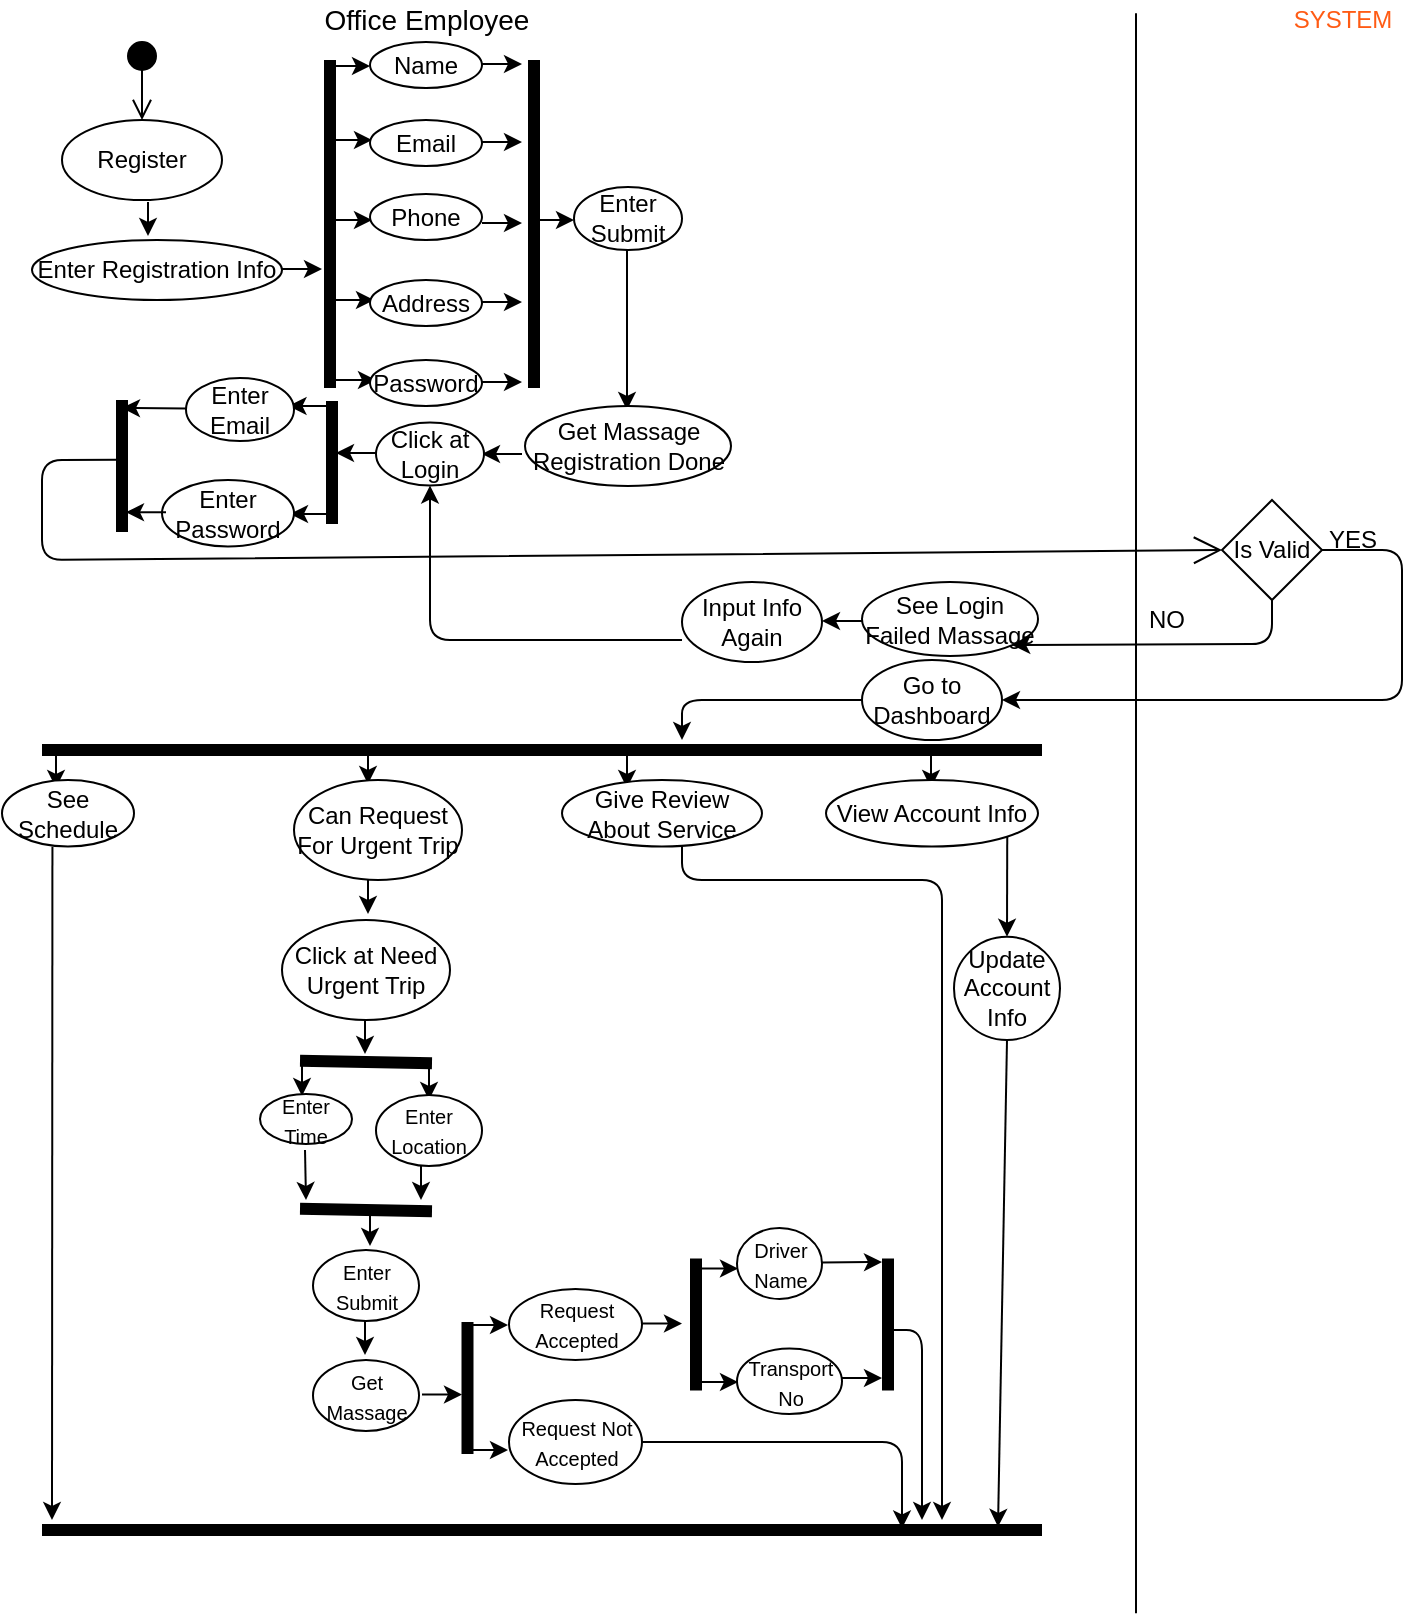 <mxfile version="14.9.6" type="github">
  <diagram id="nmTU_aJpAPaJv6kTjVSL" name="Page-1">
    <mxGraphModel dx="1038" dy="579" grid="1" gridSize="10" guides="1" tooltips="1" connect="1" arrows="1" fold="1" page="1" pageScale="1" pageWidth="827" pageHeight="1169" math="0" shadow="0">
      <root>
        <mxCell id="0" />
        <mxCell id="1" parent="0" />
        <mxCell id="MD_AzahWhz3icd9ftFgT-2" value="" style="html=1;verticalAlign=bottom;startArrow=circle;startFill=1;endArrow=open;startSize=6;endSize=8;" edge="1" parent="1">
          <mxGeometry x="35" y="10" width="80" as="geometry">
            <mxPoint x="90" y="30" as="sourcePoint" />
            <mxPoint x="90" y="70" as="targetPoint" />
          </mxGeometry>
        </mxCell>
        <mxCell id="MD_AzahWhz3icd9ftFgT-3" value="Register" style="ellipse;whiteSpace=wrap;html=1;" vertex="1" parent="1">
          <mxGeometry x="50" y="70" width="80" height="40" as="geometry" />
        </mxCell>
        <mxCell id="MD_AzahWhz3icd9ftFgT-4" value="" style="endArrow=classic;html=1;" edge="1" parent="1">
          <mxGeometry x="35" y="10" width="50" height="50" as="geometry">
            <mxPoint x="93" y="111" as="sourcePoint" />
            <mxPoint x="93" y="128" as="targetPoint" />
          </mxGeometry>
        </mxCell>
        <mxCell id="MD_AzahWhz3icd9ftFgT-5" value="Enter Registration Info" style="ellipse;whiteSpace=wrap;html=1;" vertex="1" parent="1">
          <mxGeometry x="35" y="130" width="125" height="30" as="geometry" />
        </mxCell>
        <mxCell id="MD_AzahWhz3icd9ftFgT-6" value="" style="shape=line;html=1;strokeWidth=6;rotation=-90;" vertex="1" parent="1">
          <mxGeometry x="102" y="117" width="164" height="10" as="geometry" />
        </mxCell>
        <mxCell id="MD_AzahWhz3icd9ftFgT-7" value="" style="endArrow=classic;html=1;" edge="1" parent="1">
          <mxGeometry x="35" y="10" width="50" height="50" as="geometry">
            <mxPoint x="160" y="144.5" as="sourcePoint" />
            <mxPoint x="180" y="144.5" as="targetPoint" />
          </mxGeometry>
        </mxCell>
        <mxCell id="MD_AzahWhz3icd9ftFgT-8" value="" style="endArrow=classic;html=1;" edge="1" parent="1">
          <mxGeometry x="35" y="10" width="50" height="50" as="geometry">
            <mxPoint x="184" y="43" as="sourcePoint" />
            <mxPoint x="204" y="43" as="targetPoint" />
          </mxGeometry>
        </mxCell>
        <mxCell id="MD_AzahWhz3icd9ftFgT-9" value="" style="endArrow=classic;html=1;" edge="1" parent="1">
          <mxGeometry x="35" y="10" width="50" height="50" as="geometry">
            <mxPoint x="185" y="80" as="sourcePoint" />
            <mxPoint x="205" y="80" as="targetPoint" />
          </mxGeometry>
        </mxCell>
        <mxCell id="MD_AzahWhz3icd9ftFgT-10" value="" style="endArrow=classic;html=1;" edge="1" parent="1">
          <mxGeometry x="35" y="10" width="50" height="50" as="geometry">
            <mxPoint x="185" y="120" as="sourcePoint" />
            <mxPoint x="205" y="120" as="targetPoint" />
          </mxGeometry>
        </mxCell>
        <mxCell id="MD_AzahWhz3icd9ftFgT-11" value="" style="endArrow=classic;html=1;" edge="1" parent="1">
          <mxGeometry x="35" y="10" width="50" height="50" as="geometry">
            <mxPoint x="186" y="160" as="sourcePoint" />
            <mxPoint x="206" y="160" as="targetPoint" />
          </mxGeometry>
        </mxCell>
        <mxCell id="MD_AzahWhz3icd9ftFgT-12" value="" style="endArrow=classic;html=1;" edge="1" parent="1">
          <mxGeometry x="35" y="10" width="50" height="50" as="geometry">
            <mxPoint x="187" y="200" as="sourcePoint" />
            <mxPoint x="207" y="200" as="targetPoint" />
          </mxGeometry>
        </mxCell>
        <mxCell id="MD_AzahWhz3icd9ftFgT-13" value="Name" style="ellipse;whiteSpace=wrap;html=1;" vertex="1" parent="1">
          <mxGeometry x="204" y="31" width="56" height="23" as="geometry" />
        </mxCell>
        <mxCell id="MD_AzahWhz3icd9ftFgT-14" value="Email" style="ellipse;whiteSpace=wrap;html=1;" vertex="1" parent="1">
          <mxGeometry x="204" y="70" width="56" height="23" as="geometry" />
        </mxCell>
        <mxCell id="MD_AzahWhz3icd9ftFgT-15" value="Phone" style="ellipse;whiteSpace=wrap;html=1;" vertex="1" parent="1">
          <mxGeometry x="204" y="107" width="56" height="23" as="geometry" />
        </mxCell>
        <mxCell id="MD_AzahWhz3icd9ftFgT-16" value="Address" style="ellipse;whiteSpace=wrap;html=1;" vertex="1" parent="1">
          <mxGeometry x="204" y="150" width="56" height="23" as="geometry" />
        </mxCell>
        <mxCell id="MD_AzahWhz3icd9ftFgT-17" value="Password" style="ellipse;whiteSpace=wrap;html=1;" vertex="1" parent="1">
          <mxGeometry x="204" y="190" width="56" height="23" as="geometry" />
        </mxCell>
        <mxCell id="MD_AzahWhz3icd9ftFgT-18" value="" style="endArrow=classic;html=1;" edge="1" parent="1">
          <mxGeometry x="35" y="10" width="50" height="50" as="geometry">
            <mxPoint x="260" y="42" as="sourcePoint" />
            <mxPoint x="280" y="42" as="targetPoint" />
          </mxGeometry>
        </mxCell>
        <mxCell id="MD_AzahWhz3icd9ftFgT-19" value="" style="endArrow=classic;html=1;" edge="1" parent="1">
          <mxGeometry x="35" y="10" width="50" height="50" as="geometry">
            <mxPoint x="260" y="81" as="sourcePoint" />
            <mxPoint x="280" y="81" as="targetPoint" />
          </mxGeometry>
        </mxCell>
        <mxCell id="MD_AzahWhz3icd9ftFgT-20" value="" style="endArrow=classic;html=1;" edge="1" parent="1">
          <mxGeometry x="35" y="10" width="50" height="50" as="geometry">
            <mxPoint x="260" y="121.5" as="sourcePoint" />
            <mxPoint x="280" y="121.5" as="targetPoint" />
          </mxGeometry>
        </mxCell>
        <mxCell id="MD_AzahWhz3icd9ftFgT-21" value="" style="endArrow=classic;html=1;" edge="1" parent="1">
          <mxGeometry x="35" y="10" width="50" height="50" as="geometry">
            <mxPoint x="260" y="161" as="sourcePoint" />
            <mxPoint x="280" y="161" as="targetPoint" />
          </mxGeometry>
        </mxCell>
        <mxCell id="MD_AzahWhz3icd9ftFgT-22" value="" style="endArrow=classic;html=1;" edge="1" parent="1">
          <mxGeometry x="35" y="10" width="50" height="50" as="geometry">
            <mxPoint x="260" y="201" as="sourcePoint" />
            <mxPoint x="280" y="201" as="targetPoint" />
          </mxGeometry>
        </mxCell>
        <mxCell id="MD_AzahWhz3icd9ftFgT-23" value="" style="shape=line;html=1;strokeWidth=6;rotation=-90;" vertex="1" parent="1">
          <mxGeometry x="204" y="117" width="164" height="10" as="geometry" />
        </mxCell>
        <mxCell id="MD_AzahWhz3icd9ftFgT-24" value="" style="endArrow=classic;html=1;" edge="1" parent="1">
          <mxGeometry x="35" y="10" width="50" height="50" as="geometry">
            <mxPoint x="286" y="120" as="sourcePoint" />
            <mxPoint x="306" y="120" as="targetPoint" />
          </mxGeometry>
        </mxCell>
        <mxCell id="MD_AzahWhz3icd9ftFgT-25" value="Enter Submit" style="ellipse;whiteSpace=wrap;html=1;" vertex="1" parent="1">
          <mxGeometry x="306" y="103.5" width="54" height="31.5" as="geometry" />
        </mxCell>
        <mxCell id="MD_AzahWhz3icd9ftFgT-26" value="" style="endArrow=classic;html=1;" edge="1" parent="1">
          <mxGeometry x="35" y="10" width="50" height="50" as="geometry">
            <mxPoint x="332.5" y="135" as="sourcePoint" />
            <mxPoint x="332.5" y="215" as="targetPoint" />
          </mxGeometry>
        </mxCell>
        <mxCell id="MD_AzahWhz3icd9ftFgT-27" value="Get Massage Registration Done" style="ellipse;whiteSpace=wrap;html=1;" vertex="1" parent="1">
          <mxGeometry x="281.5" y="213" width="103" height="40" as="geometry" />
        </mxCell>
        <mxCell id="MD_AzahWhz3icd9ftFgT-28" value="" style="endArrow=classic;html=1;" edge="1" parent="1">
          <mxGeometry x="35" y="10" width="50" height="50" as="geometry">
            <mxPoint x="280" y="237" as="sourcePoint" />
            <mxPoint x="260" y="237" as="targetPoint" />
          </mxGeometry>
        </mxCell>
        <mxCell id="MD_AzahWhz3icd9ftFgT-29" value="Click at Login" style="ellipse;whiteSpace=wrap;html=1;" vertex="1" parent="1">
          <mxGeometry x="207" y="221.25" width="54" height="31.5" as="geometry" />
        </mxCell>
        <mxCell id="MD_AzahWhz3icd9ftFgT-30" value="" style="endArrow=classic;html=1;" edge="1" parent="1">
          <mxGeometry x="35" y="10" width="50" height="50" as="geometry">
            <mxPoint x="207" y="236.5" as="sourcePoint" />
            <mxPoint x="187" y="236.5" as="targetPoint" />
          </mxGeometry>
        </mxCell>
        <mxCell id="MD_AzahWhz3icd9ftFgT-31" value="" style="shape=line;html=1;strokeWidth=6;rotation=-90;" vertex="1" parent="1">
          <mxGeometry x="154.25" y="236.25" width="61.5" height="10" as="geometry" />
        </mxCell>
        <mxCell id="MD_AzahWhz3icd9ftFgT-32" value="" style="endArrow=classic;html=1;" edge="1" parent="1">
          <mxGeometry x="35" y="10" width="50" height="50" as="geometry">
            <mxPoint x="183.25" y="213" as="sourcePoint" />
            <mxPoint x="163.25" y="213" as="targetPoint" />
          </mxGeometry>
        </mxCell>
        <mxCell id="MD_AzahWhz3icd9ftFgT-33" value="" style="endArrow=classic;html=1;" edge="1" parent="1">
          <mxGeometry x="35" y="10" width="50" height="50" as="geometry">
            <mxPoint x="184" y="267" as="sourcePoint" />
            <mxPoint x="164" y="267" as="targetPoint" />
          </mxGeometry>
        </mxCell>
        <mxCell id="MD_AzahWhz3icd9ftFgT-34" value="Enter Email" style="ellipse;whiteSpace=wrap;html=1;" vertex="1" parent="1">
          <mxGeometry x="112" y="199" width="54" height="31.5" as="geometry" />
        </mxCell>
        <mxCell id="MD_AzahWhz3icd9ftFgT-35" value="Enter Password" style="ellipse;whiteSpace=wrap;html=1;" vertex="1" parent="1">
          <mxGeometry x="100" y="250" width="66" height="33.25" as="geometry" />
        </mxCell>
        <mxCell id="MD_AzahWhz3icd9ftFgT-36" value="" style="shape=line;html=1;strokeWidth=6;rotation=-90;" vertex="1" parent="1">
          <mxGeometry x="47" y="238" width="66" height="10" as="geometry" />
        </mxCell>
        <mxCell id="MD_AzahWhz3icd9ftFgT-37" value="" style="endArrow=classic;html=1;" edge="1" parent="1">
          <mxGeometry x="35" y="10" width="50" height="50" as="geometry">
            <mxPoint x="112" y="214.25" as="sourcePoint" />
            <mxPoint x="80" y="214" as="targetPoint" />
          </mxGeometry>
        </mxCell>
        <mxCell id="MD_AzahWhz3icd9ftFgT-38" value="" style="endArrow=classic;html=1;" edge="1" parent="1">
          <mxGeometry x="35" y="10" width="50" height="50" as="geometry">
            <mxPoint x="102" y="266.13" as="sourcePoint" />
            <mxPoint x="82" y="266.13" as="targetPoint" />
          </mxGeometry>
        </mxCell>
        <mxCell id="MD_AzahWhz3icd9ftFgT-39" value="" style="endArrow=open;endFill=1;endSize=12;html=1;exitX=0.548;exitY=0.3;exitDx=0;exitDy=0;exitPerimeter=0;entryX=0;entryY=0.5;entryDx=0;entryDy=0;" edge="1" parent="1" source="MD_AzahWhz3icd9ftFgT-36" target="MD_AzahWhz3icd9ftFgT-41">
          <mxGeometry x="35" y="10" width="160" as="geometry">
            <mxPoint x="330" y="170" as="sourcePoint" />
            <mxPoint x="490" y="290" as="targetPoint" />
            <Array as="points">
              <mxPoint x="40" y="240" />
              <mxPoint x="40" y="290" />
            </Array>
          </mxGeometry>
        </mxCell>
        <mxCell id="MD_AzahWhz3icd9ftFgT-40" value="&lt;font color=&quot;#ff5b14&quot;&gt;SYSTEM&lt;/font&gt;" style="text;html=1;align=center;verticalAlign=middle;resizable=0;points=[];autosize=1;strokeColor=none;" vertex="1" parent="1">
          <mxGeometry x="655" y="10" width="70" height="20" as="geometry" />
        </mxCell>
        <mxCell id="MD_AzahWhz3icd9ftFgT-41" value="Is Valid" style="rhombus;whiteSpace=wrap;html=1;strokeColor=#000000;" vertex="1" parent="1">
          <mxGeometry x="630" y="260" width="50" height="50" as="geometry" />
        </mxCell>
        <mxCell id="MD_AzahWhz3icd9ftFgT-42" value="" style="endArrow=classic;html=1;exitX=0.5;exitY=1;exitDx=0;exitDy=0;entryX=1;entryY=1;entryDx=0;entryDy=0;" edge="1" parent="1" source="MD_AzahWhz3icd9ftFgT-41" target="MD_AzahWhz3icd9ftFgT-44">
          <mxGeometry x="-93" y="11" width="50" height="50" as="geometry">
            <mxPoint x="618" y="320" as="sourcePoint" />
            <mxPoint x="548" y="330" as="targetPoint" />
            <Array as="points">
              <mxPoint x="655" y="332" />
            </Array>
          </mxGeometry>
        </mxCell>
        <mxCell id="MD_AzahWhz3icd9ftFgT-44" value="See Login Failed Massage" style="ellipse;whiteSpace=wrap;html=1;" vertex="1" parent="1">
          <mxGeometry x="450" y="301" width="88" height="37" as="geometry" />
        </mxCell>
        <mxCell id="MD_AzahWhz3icd9ftFgT-45" value="" style="endArrow=classic;html=1;" edge="1" parent="1">
          <mxGeometry x="-105" y="0.5" width="50" height="50" as="geometry">
            <mxPoint x="450" y="320.5" as="sourcePoint" />
            <mxPoint x="430" y="320.5" as="targetPoint" />
          </mxGeometry>
        </mxCell>
        <mxCell id="MD_AzahWhz3icd9ftFgT-46" value="Input Info Again" style="ellipse;whiteSpace=wrap;html=1;" vertex="1" parent="1">
          <mxGeometry x="360" y="301" width="70" height="40" as="geometry" />
        </mxCell>
        <mxCell id="MD_AzahWhz3icd9ftFgT-47" value="" style="endArrow=classic;html=1;entryX=0.5;entryY=1;entryDx=0;entryDy=0;" edge="1" parent="1" target="MD_AzahWhz3icd9ftFgT-29">
          <mxGeometry x="35" y="10" width="50" height="50" as="geometry">
            <mxPoint x="360" y="330" as="sourcePoint" />
            <mxPoint x="440" y="140" as="targetPoint" />
            <Array as="points">
              <mxPoint x="234" y="330" />
            </Array>
          </mxGeometry>
        </mxCell>
        <mxCell id="MD_AzahWhz3icd9ftFgT-48" value="" style="endArrow=classic;html=1;exitX=1;exitY=0.5;exitDx=0;exitDy=0;" edge="1" parent="1" source="MD_AzahWhz3icd9ftFgT-41">
          <mxGeometry x="35" y="10" width="50" height="50" as="geometry">
            <mxPoint x="390" y="290" as="sourcePoint" />
            <mxPoint x="520" y="360" as="targetPoint" />
            <Array as="points">
              <mxPoint x="720" y="285" />
              <mxPoint x="720" y="360" />
            </Array>
          </mxGeometry>
        </mxCell>
        <mxCell id="MD_AzahWhz3icd9ftFgT-50" value="" style="shape=line;html=1;strokeWidth=6;rotation=0;" vertex="1" parent="1">
          <mxGeometry x="40" y="380" width="500" height="10" as="geometry" />
        </mxCell>
        <mxCell id="MD_AzahWhz3icd9ftFgT-51" value="Go to Dashboard" style="ellipse;whiteSpace=wrap;html=1;" vertex="1" parent="1">
          <mxGeometry x="450" y="340" width="70" height="40" as="geometry" />
        </mxCell>
        <mxCell id="MD_AzahWhz3icd9ftFgT-52" value="" style="endArrow=classic;html=1;exitX=0;exitY=0.5;exitDx=0;exitDy=0;" edge="1" parent="1" source="MD_AzahWhz3icd9ftFgT-51">
          <mxGeometry x="35" y="10" width="50" height="50" as="geometry">
            <mxPoint x="450" y="540" as="sourcePoint" />
            <mxPoint x="360" y="380" as="targetPoint" />
            <Array as="points">
              <mxPoint x="360" y="360" />
            </Array>
          </mxGeometry>
        </mxCell>
        <mxCell id="MD_AzahWhz3icd9ftFgT-53" value="&lt;font style=&quot;font-size: 14px&quot;&gt;Office Employee&lt;/font&gt;" style="text;html=1;align=center;verticalAlign=middle;resizable=0;points=[];autosize=1;strokeColor=none;" vertex="1" parent="1">
          <mxGeometry x="171.5" y="10" width="120" height="20" as="geometry" />
        </mxCell>
        <mxCell id="MD_AzahWhz3icd9ftFgT-55" value="YES" style="text;html=1;align=center;verticalAlign=middle;resizable=0;points=[];autosize=1;strokeColor=none;" vertex="1" parent="1">
          <mxGeometry x="675" y="270" width="40" height="20" as="geometry" />
        </mxCell>
        <mxCell id="MD_AzahWhz3icd9ftFgT-56" value="NO" style="text;html=1;align=center;verticalAlign=middle;resizable=0;points=[];autosize=1;strokeColor=none;" vertex="1" parent="1">
          <mxGeometry x="587" y="310" width="30" height="20" as="geometry" />
        </mxCell>
        <mxCell id="MD_AzahWhz3icd9ftFgT-57" value="" style="endArrow=classic;html=1;" edge="1" parent="1">
          <mxGeometry x="-11" y="286" width="50" height="50" as="geometry">
            <mxPoint x="47" y="387" as="sourcePoint" />
            <mxPoint x="47" y="404" as="targetPoint" />
          </mxGeometry>
        </mxCell>
        <mxCell id="MD_AzahWhz3icd9ftFgT-58" value="" style="endArrow=classic;html=1;" edge="1" parent="1">
          <mxGeometry x="145" y="284" width="50" height="50" as="geometry">
            <mxPoint x="203" y="385" as="sourcePoint" />
            <mxPoint x="203" y="402" as="targetPoint" />
          </mxGeometry>
        </mxCell>
        <mxCell id="MD_AzahWhz3icd9ftFgT-59" value="" style="endArrow=classic;html=1;" edge="1" parent="1">
          <mxGeometry x="274.5" y="286" width="50" height="50" as="geometry">
            <mxPoint x="332.5" y="387" as="sourcePoint" />
            <mxPoint x="332.5" y="404" as="targetPoint" />
          </mxGeometry>
        </mxCell>
        <mxCell id="MD_AzahWhz3icd9ftFgT-60" value="" style="endArrow=classic;html=1;" edge="1" parent="1">
          <mxGeometry x="426.5" y="286" width="50" height="50" as="geometry">
            <mxPoint x="484.5" y="387" as="sourcePoint" />
            <mxPoint x="484.5" y="404" as="targetPoint" />
          </mxGeometry>
        </mxCell>
        <mxCell id="MD_AzahWhz3icd9ftFgT-61" value="See Schedule" style="ellipse;whiteSpace=wrap;html=1;" vertex="1" parent="1">
          <mxGeometry x="20" y="400" width="66" height="33.25" as="geometry" />
        </mxCell>
        <mxCell id="MD_AzahWhz3icd9ftFgT-62" value="Can Request For Urgent Trip" style="ellipse;whiteSpace=wrap;html=1;" vertex="1" parent="1">
          <mxGeometry x="166" y="400" width="84" height="50" as="geometry" />
        </mxCell>
        <mxCell id="MD_AzahWhz3icd9ftFgT-63" value="Give Review About Service" style="ellipse;whiteSpace=wrap;html=1;" vertex="1" parent="1">
          <mxGeometry x="300" y="400" width="100" height="33.25" as="geometry" />
        </mxCell>
        <mxCell id="MD_AzahWhz3icd9ftFgT-64" value="View Account Info" style="ellipse;whiteSpace=wrap;html=1;" vertex="1" parent="1">
          <mxGeometry x="432" y="400" width="106" height="33.25" as="geometry" />
        </mxCell>
        <mxCell id="MD_AzahWhz3icd9ftFgT-65" value="" style="endArrow=classic;html=1;" edge="1" parent="1">
          <mxGeometry x="145" y="349" width="50" height="50" as="geometry">
            <mxPoint x="203" y="450" as="sourcePoint" />
            <mxPoint x="203" y="467" as="targetPoint" />
          </mxGeometry>
        </mxCell>
        <mxCell id="MD_AzahWhz3icd9ftFgT-66" value="Click at Need Urgent Trip" style="ellipse;whiteSpace=wrap;html=1;" vertex="1" parent="1">
          <mxGeometry x="160" y="470" width="84" height="50" as="geometry" />
        </mxCell>
        <mxCell id="MD_AzahWhz3icd9ftFgT-67" value="" style="endArrow=classic;html=1;" edge="1" parent="1">
          <mxGeometry x="143.5" y="419" width="50" height="50" as="geometry">
            <mxPoint x="201.5" y="520" as="sourcePoint" />
            <mxPoint x="201.5" y="537" as="targetPoint" />
          </mxGeometry>
        </mxCell>
        <mxCell id="MD_AzahWhz3icd9ftFgT-68" value="" style="shape=line;html=1;strokeWidth=6;rotation=1;" vertex="1" parent="1">
          <mxGeometry x="169" y="536" width="66" height="10" as="geometry" />
        </mxCell>
        <mxCell id="MD_AzahWhz3icd9ftFgT-69" value="" style="endArrow=classic;html=1;" edge="1" parent="1">
          <mxGeometry x="112" y="440" width="50" height="50" as="geometry">
            <mxPoint x="170" y="541" as="sourcePoint" />
            <mxPoint x="170" y="558" as="targetPoint" />
          </mxGeometry>
        </mxCell>
        <mxCell id="MD_AzahWhz3icd9ftFgT-70" value="" style="endArrow=classic;html=1;" edge="1" parent="1">
          <mxGeometry x="175.5" y="442" width="50" height="50" as="geometry">
            <mxPoint x="233.5" y="543" as="sourcePoint" />
            <mxPoint x="233.5" y="560" as="targetPoint" />
          </mxGeometry>
        </mxCell>
        <mxCell id="MD_AzahWhz3icd9ftFgT-71" value="&lt;font style=&quot;font-size: 10px&quot;&gt;Enter Time&lt;/font&gt;" style="ellipse;whiteSpace=wrap;html=1;" vertex="1" parent="1">
          <mxGeometry x="149" y="557" width="46" height="25" as="geometry" />
        </mxCell>
        <mxCell id="MD_AzahWhz3icd9ftFgT-72" value="&lt;font style=&quot;font-size: 10px&quot;&gt;Enter Location&lt;/font&gt;" style="ellipse;whiteSpace=wrap;html=1;" vertex="1" parent="1">
          <mxGeometry x="207" y="557.5" width="53" height="35.5" as="geometry" />
        </mxCell>
        <mxCell id="MD_AzahWhz3icd9ftFgT-73" value="" style="endArrow=classic;html=1;" edge="1" parent="1">
          <mxGeometry x="113.5" y="484" width="50" height="50" as="geometry">
            <mxPoint x="171.5" y="585" as="sourcePoint" />
            <mxPoint x="172" y="610" as="targetPoint" />
          </mxGeometry>
        </mxCell>
        <mxCell id="MD_AzahWhz3icd9ftFgT-74" value="" style="endArrow=classic;html=1;" edge="1" parent="1">
          <mxGeometry x="171.5" y="492" width="50" height="50" as="geometry">
            <mxPoint x="229.5" y="593" as="sourcePoint" />
            <mxPoint x="229.5" y="610" as="targetPoint" />
          </mxGeometry>
        </mxCell>
        <mxCell id="MD_AzahWhz3icd9ftFgT-75" value="" style="shape=line;html=1;strokeWidth=6;rotation=1;" vertex="1" parent="1">
          <mxGeometry x="169" y="610" width="66" height="10" as="geometry" />
        </mxCell>
        <mxCell id="MD_AzahWhz3icd9ftFgT-76" value="" style="endArrow=classic;html=1;" edge="1" parent="1">
          <mxGeometry x="146" y="515" width="50" height="50" as="geometry">
            <mxPoint x="204" y="616" as="sourcePoint" />
            <mxPoint x="204" y="633" as="targetPoint" />
          </mxGeometry>
        </mxCell>
        <mxCell id="MD_AzahWhz3icd9ftFgT-77" value="&lt;font style=&quot;font-size: 10px&quot;&gt;Enter Submit&lt;/font&gt;" style="ellipse;whiteSpace=wrap;html=1;" vertex="1" parent="1">
          <mxGeometry x="175.5" y="635" width="53" height="35.5" as="geometry" />
        </mxCell>
        <mxCell id="MD_AzahWhz3icd9ftFgT-78" value="" style="endArrow=classic;html=1;" edge="1" parent="1">
          <mxGeometry x="143.5" y="569.5" width="50" height="50" as="geometry">
            <mxPoint x="201.5" y="670.5" as="sourcePoint" />
            <mxPoint x="201.5" y="687.5" as="targetPoint" />
          </mxGeometry>
        </mxCell>
        <mxCell id="MD_AzahWhz3icd9ftFgT-79" value="&lt;font style=&quot;font-size: 10px&quot;&gt;Get Massage&lt;/font&gt;" style="ellipse;whiteSpace=wrap;html=1;" vertex="1" parent="1">
          <mxGeometry x="175.5" y="690" width="53" height="35.5" as="geometry" />
        </mxCell>
        <mxCell id="MD_AzahWhz3icd9ftFgT-80" value="" style="endArrow=classic;html=1;" edge="1" parent="1">
          <mxGeometry x="5" y="516.25" width="50" height="50" as="geometry">
            <mxPoint x="230" y="707.25" as="sourcePoint" />
            <mxPoint x="250" y="707.25" as="targetPoint" />
          </mxGeometry>
        </mxCell>
        <mxCell id="MD_AzahWhz3icd9ftFgT-81" value="" style="shape=line;html=1;strokeWidth=6;rotation=-90;" vertex="1" parent="1">
          <mxGeometry x="219.75" y="699" width="66" height="10" as="geometry" />
        </mxCell>
        <mxCell id="MD_AzahWhz3icd9ftFgT-82" value="" style="endArrow=classic;html=1;" edge="1" parent="1">
          <mxGeometry x="28" y="481.5" width="50" height="50" as="geometry">
            <mxPoint x="253" y="672.5" as="sourcePoint" />
            <mxPoint x="273" y="672.5" as="targetPoint" />
          </mxGeometry>
        </mxCell>
        <mxCell id="MD_AzahWhz3icd9ftFgT-83" value="" style="endArrow=classic;html=1;" edge="1" parent="1">
          <mxGeometry x="28" y="544" width="50" height="50" as="geometry">
            <mxPoint x="253" y="735" as="sourcePoint" />
            <mxPoint x="273" y="735" as="targetPoint" />
          </mxGeometry>
        </mxCell>
        <mxCell id="MD_AzahWhz3icd9ftFgT-84" value="&lt;font style=&quot;font-size: 10px&quot;&gt;Request Accepted&lt;/font&gt;" style="ellipse;whiteSpace=wrap;html=1;" vertex="1" parent="1">
          <mxGeometry x="273.5" y="654.5" width="66.5" height="35.5" as="geometry" />
        </mxCell>
        <mxCell id="MD_AzahWhz3icd9ftFgT-85" value="&lt;font style=&quot;font-size: 10px&quot;&gt;Request Not Accepted&lt;/font&gt;" style="ellipse;whiteSpace=wrap;html=1;" vertex="1" parent="1">
          <mxGeometry x="273.5" y="710" width="66.5" height="42" as="geometry" />
        </mxCell>
        <mxCell id="MD_AzahWhz3icd9ftFgT-86" value="" style="endArrow=classic;html=1;" edge="1" parent="1">
          <mxGeometry x="115" y="480.75" width="50" height="50" as="geometry">
            <mxPoint x="340" y="671.75" as="sourcePoint" />
            <mxPoint x="360" y="671.75" as="targetPoint" />
          </mxGeometry>
        </mxCell>
        <mxCell id="MD_AzahWhz3icd9ftFgT-88" value="" style="shape=line;html=1;strokeWidth=6;rotation=-90;" vertex="1" parent="1">
          <mxGeometry x="334" y="667.25" width="66" height="10" as="geometry" />
        </mxCell>
        <mxCell id="MD_AzahWhz3icd9ftFgT-89" value="" style="endArrow=classic;html=1;" edge="1" parent="1">
          <mxGeometry x="143" y="453.25" width="50" height="50" as="geometry">
            <mxPoint x="368" y="644.25" as="sourcePoint" />
            <mxPoint x="388" y="644.25" as="targetPoint" />
          </mxGeometry>
        </mxCell>
        <mxCell id="MD_AzahWhz3icd9ftFgT-90" value="" style="endArrow=classic;html=1;" edge="1" parent="1">
          <mxGeometry x="143" y="510" width="50" height="50" as="geometry">
            <mxPoint x="368" y="701" as="sourcePoint" />
            <mxPoint x="388" y="701" as="targetPoint" />
          </mxGeometry>
        </mxCell>
        <mxCell id="MD_AzahWhz3icd9ftFgT-91" value="&lt;font style=&quot;font-size: 10px&quot;&gt;Driver Name&lt;/font&gt;" style="ellipse;whiteSpace=wrap;html=1;" vertex="1" parent="1">
          <mxGeometry x="387.5" y="624" width="42.5" height="35.5" as="geometry" />
        </mxCell>
        <mxCell id="MD_AzahWhz3icd9ftFgT-92" value="&lt;font style=&quot;font-size: 10px&quot;&gt;Transport No&lt;/font&gt;" style="ellipse;whiteSpace=wrap;html=1;" vertex="1" parent="1">
          <mxGeometry x="387.5" y="684.25" width="52.5" height="32.75" as="geometry" />
        </mxCell>
        <mxCell id="MD_AzahWhz3icd9ftFgT-93" value="" style="endArrow=classic;html=1;" edge="1" parent="1">
          <mxGeometry x="205" y="450.25" width="50" height="50" as="geometry">
            <mxPoint x="430" y="641.25" as="sourcePoint" />
            <mxPoint x="460" y="641" as="targetPoint" />
          </mxGeometry>
        </mxCell>
        <mxCell id="MD_AzahWhz3icd9ftFgT-94" value="" style="endArrow=classic;html=1;" edge="1" parent="1">
          <mxGeometry x="215" y="508" width="50" height="50" as="geometry">
            <mxPoint x="440" y="699" as="sourcePoint" />
            <mxPoint x="460" y="699" as="targetPoint" />
          </mxGeometry>
        </mxCell>
        <mxCell id="MD_AzahWhz3icd9ftFgT-95" value="" style="shape=line;html=1;strokeWidth=6;rotation=-90;" vertex="1" parent="1">
          <mxGeometry x="430" y="667.25" width="66" height="10" as="geometry" />
        </mxCell>
        <mxCell id="MD_AzahWhz3icd9ftFgT-96" value="" style="endArrow=classic;html=1;exitX=0.458;exitY=0.64;exitDx=0;exitDy=0;exitPerimeter=0;" edge="1" parent="1" source="MD_AzahWhz3icd9ftFgT-95">
          <mxGeometry width="50" height="50" relative="1" as="geometry">
            <mxPoint x="390" y="740" as="sourcePoint" />
            <mxPoint x="480" y="770" as="targetPoint" />
            <Array as="points">
              <mxPoint x="480" y="675" />
            </Array>
          </mxGeometry>
        </mxCell>
        <mxCell id="MD_AzahWhz3icd9ftFgT-97" value="" style="endArrow=classic;html=1;exitX=1;exitY=0.5;exitDx=0;exitDy=0;entryX=0.86;entryY=0.42;entryDx=0;entryDy=0;entryPerimeter=0;" edge="1" parent="1" source="MD_AzahWhz3icd9ftFgT-85" target="MD_AzahWhz3icd9ftFgT-104">
          <mxGeometry width="50" height="50" relative="1" as="geometry">
            <mxPoint x="390" y="840" as="sourcePoint" />
            <mxPoint x="470" y="910" as="targetPoint" />
            <Array as="points">
              <mxPoint x="470" y="731" />
            </Array>
          </mxGeometry>
        </mxCell>
        <mxCell id="MD_AzahWhz3icd9ftFgT-98" value="" style="endArrow=classic;html=1;" edge="1" parent="1">
          <mxGeometry width="50" height="50" relative="1" as="geometry">
            <mxPoint x="360" y="433" as="sourcePoint" />
            <mxPoint x="490" y="770" as="targetPoint" />
            <Array as="points">
              <mxPoint x="360" y="450" />
              <mxPoint x="490" y="450" />
            </Array>
          </mxGeometry>
        </mxCell>
        <mxCell id="MD_AzahWhz3icd9ftFgT-99" value="" style="endArrow=classic;html=1;exitX=1;exitY=1;exitDx=0;exitDy=0;entryX=0.5;entryY=0;entryDx=0;entryDy=0;" edge="1" parent="1" source="MD_AzahWhz3icd9ftFgT-64" target="MD_AzahWhz3icd9ftFgT-100">
          <mxGeometry width="50" height="50" relative="1" as="geometry">
            <mxPoint x="390" y="690" as="sourcePoint" />
            <mxPoint x="560" y="480" as="targetPoint" />
          </mxGeometry>
        </mxCell>
        <mxCell id="MD_AzahWhz3icd9ftFgT-100" value="Update Account Info" style="ellipse;whiteSpace=wrap;html=1;" vertex="1" parent="1">
          <mxGeometry x="496" y="478.38" width="53" height="51.62" as="geometry" />
        </mxCell>
        <mxCell id="MD_AzahWhz3icd9ftFgT-101" value="" style="endArrow=classic;html=1;exitX=0.5;exitY=1;exitDx=0;exitDy=0;entryX=0.956;entryY=0.34;entryDx=0;entryDy=0;entryPerimeter=0;" edge="1" parent="1" source="MD_AzahWhz3icd9ftFgT-100" target="MD_AzahWhz3icd9ftFgT-104">
          <mxGeometry width="50" height="50" relative="1" as="geometry">
            <mxPoint x="390" y="690" as="sourcePoint" />
            <mxPoint x="534" y="910" as="targetPoint" />
          </mxGeometry>
        </mxCell>
        <mxCell id="MD_AzahWhz3icd9ftFgT-102" value="" style="endArrow=classic;html=1;exitX=0.382;exitY=1.005;exitDx=0;exitDy=0;exitPerimeter=0;" edge="1" parent="1" source="MD_AzahWhz3icd9ftFgT-61">
          <mxGeometry width="50" height="50" relative="1" as="geometry">
            <mxPoint x="390" y="690" as="sourcePoint" />
            <mxPoint x="45" y="770" as="targetPoint" />
          </mxGeometry>
        </mxCell>
        <mxCell id="MD_AzahWhz3icd9ftFgT-103" value="" style="endArrow=none;html=1;" edge="1" parent="1">
          <mxGeometry width="50" height="50" relative="1" as="geometry">
            <mxPoint x="587" y="16.63" as="sourcePoint" />
            <mxPoint x="587" y="816.63" as="targetPoint" />
          </mxGeometry>
        </mxCell>
        <mxCell id="MD_AzahWhz3icd9ftFgT-104" value="" style="shape=line;html=1;strokeWidth=6;rotation=0;" vertex="1" parent="1">
          <mxGeometry x="40" y="770" width="500" height="10" as="geometry" />
        </mxCell>
      </root>
    </mxGraphModel>
  </diagram>
</mxfile>
